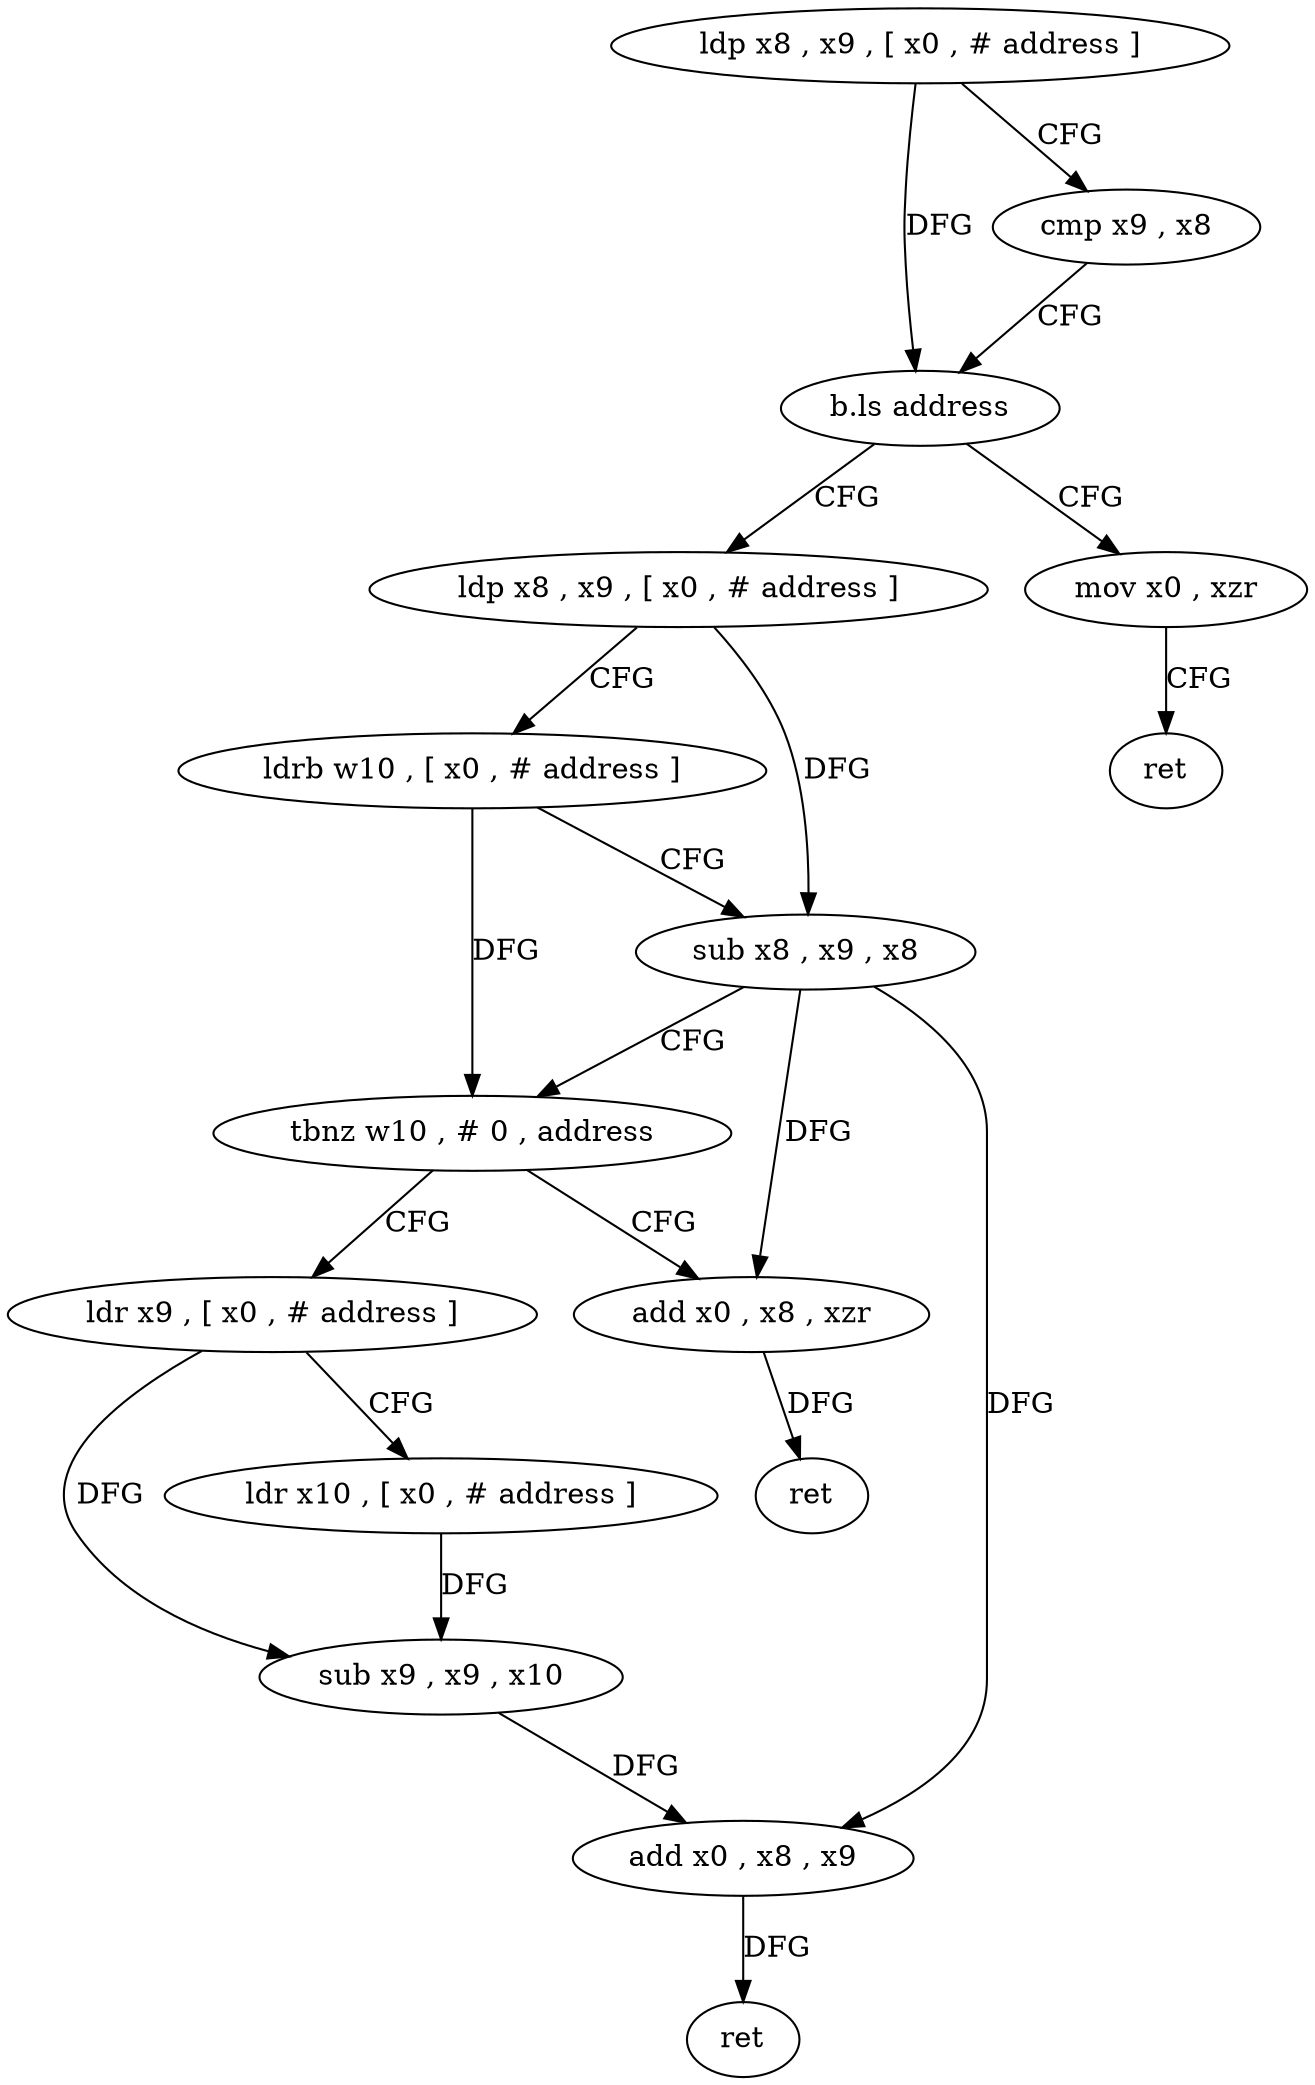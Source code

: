 digraph "func" {
"4236224" [label = "ldp x8 , x9 , [ x0 , # address ]" ]
"4236228" [label = "cmp x9 , x8" ]
"4236232" [label = "b.ls address" ]
"4236244" [label = "ldp x8 , x9 , [ x0 , # address ]" ]
"4236236" [label = "mov x0 , xzr" ]
"4236248" [label = "ldrb w10 , [ x0 , # address ]" ]
"4236252" [label = "sub x8 , x9 , x8" ]
"4236256" [label = "tbnz w10 , # 0 , address" ]
"4236268" [label = "ldr x9 , [ x0 , # address ]" ]
"4236260" [label = "add x0 , x8 , xzr" ]
"4236240" [label = "ret" ]
"4236272" [label = "ldr x10 , [ x0 , # address ]" ]
"4236276" [label = "sub x9 , x9 , x10" ]
"4236280" [label = "add x0 , x8 , x9" ]
"4236284" [label = "ret" ]
"4236264" [label = "ret" ]
"4236224" -> "4236228" [ label = "CFG" ]
"4236224" -> "4236232" [ label = "DFG" ]
"4236228" -> "4236232" [ label = "CFG" ]
"4236232" -> "4236244" [ label = "CFG" ]
"4236232" -> "4236236" [ label = "CFG" ]
"4236244" -> "4236248" [ label = "CFG" ]
"4236244" -> "4236252" [ label = "DFG" ]
"4236236" -> "4236240" [ label = "CFG" ]
"4236248" -> "4236252" [ label = "CFG" ]
"4236248" -> "4236256" [ label = "DFG" ]
"4236252" -> "4236256" [ label = "CFG" ]
"4236252" -> "4236280" [ label = "DFG" ]
"4236252" -> "4236260" [ label = "DFG" ]
"4236256" -> "4236268" [ label = "CFG" ]
"4236256" -> "4236260" [ label = "CFG" ]
"4236268" -> "4236272" [ label = "CFG" ]
"4236268" -> "4236276" [ label = "DFG" ]
"4236260" -> "4236264" [ label = "DFG" ]
"4236272" -> "4236276" [ label = "DFG" ]
"4236276" -> "4236280" [ label = "DFG" ]
"4236280" -> "4236284" [ label = "DFG" ]
}
